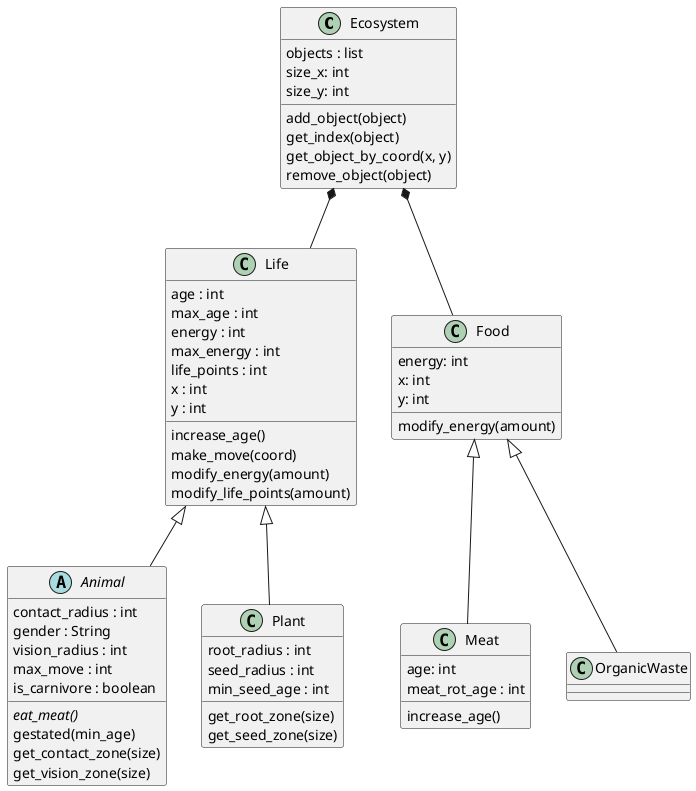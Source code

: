 @startuml classes_classes
set namespaceSeparator none

class "Ecosystem" as classes.ecosystem.Ecosystem {
  objects : list
  size_x: int
  size_y: int
  add_object(object)
  get_index(object)
  get_object_by_coord(x, y)
  remove_object(object)
}

class "Life" as classes.life.Life {
  age : int
  max_age : int
  energy : int
  max_energy : int
  life_points : int
  x : int
  y : int
  increase_age()
  make_move(coord)
  modify_energy(amount)
  modify_life_points(amount)
}

class "Food" as classes.food.Food {
  energy: int
  x: int
  y: int
  modify_energy(amount)
}

abstract class "Animal" as classes.animal.Animal {
  contact_radius : int
  gender : String
  vision_radius : int
  max_move : int
  is_carnivore : boolean
  {abstract} eat_meat()
  gestated(min_age)
  get_contact_zone(size)
  get_vision_zone(size)
}

class "Meat" as classes.meat.Meat {
  age: int
  meat_rot_age : int
  increase_age()
}
class "OrganicWaste" as classes.organic_waste.OrganicWaste {
}
class "Plant" as classes.plant.Plant {
  root_radius : int
  seed_radius : int
  min_seed_age : int
  get_root_zone(size)
  get_seed_zone(size)
}

classes.ecosystem.Ecosystem *-- classes.life.Life
classes.ecosystem.Ecosystem *-- classes.food.Food
classes.life.Life <|-- classes.animal.Animal
classes.life.Life <|-- classes.plant.Plant
classes.food.Food <|-- classes.meat.Meat
classes.food.Food <|-- classes.organic_waste.OrganicWaste
@enduml